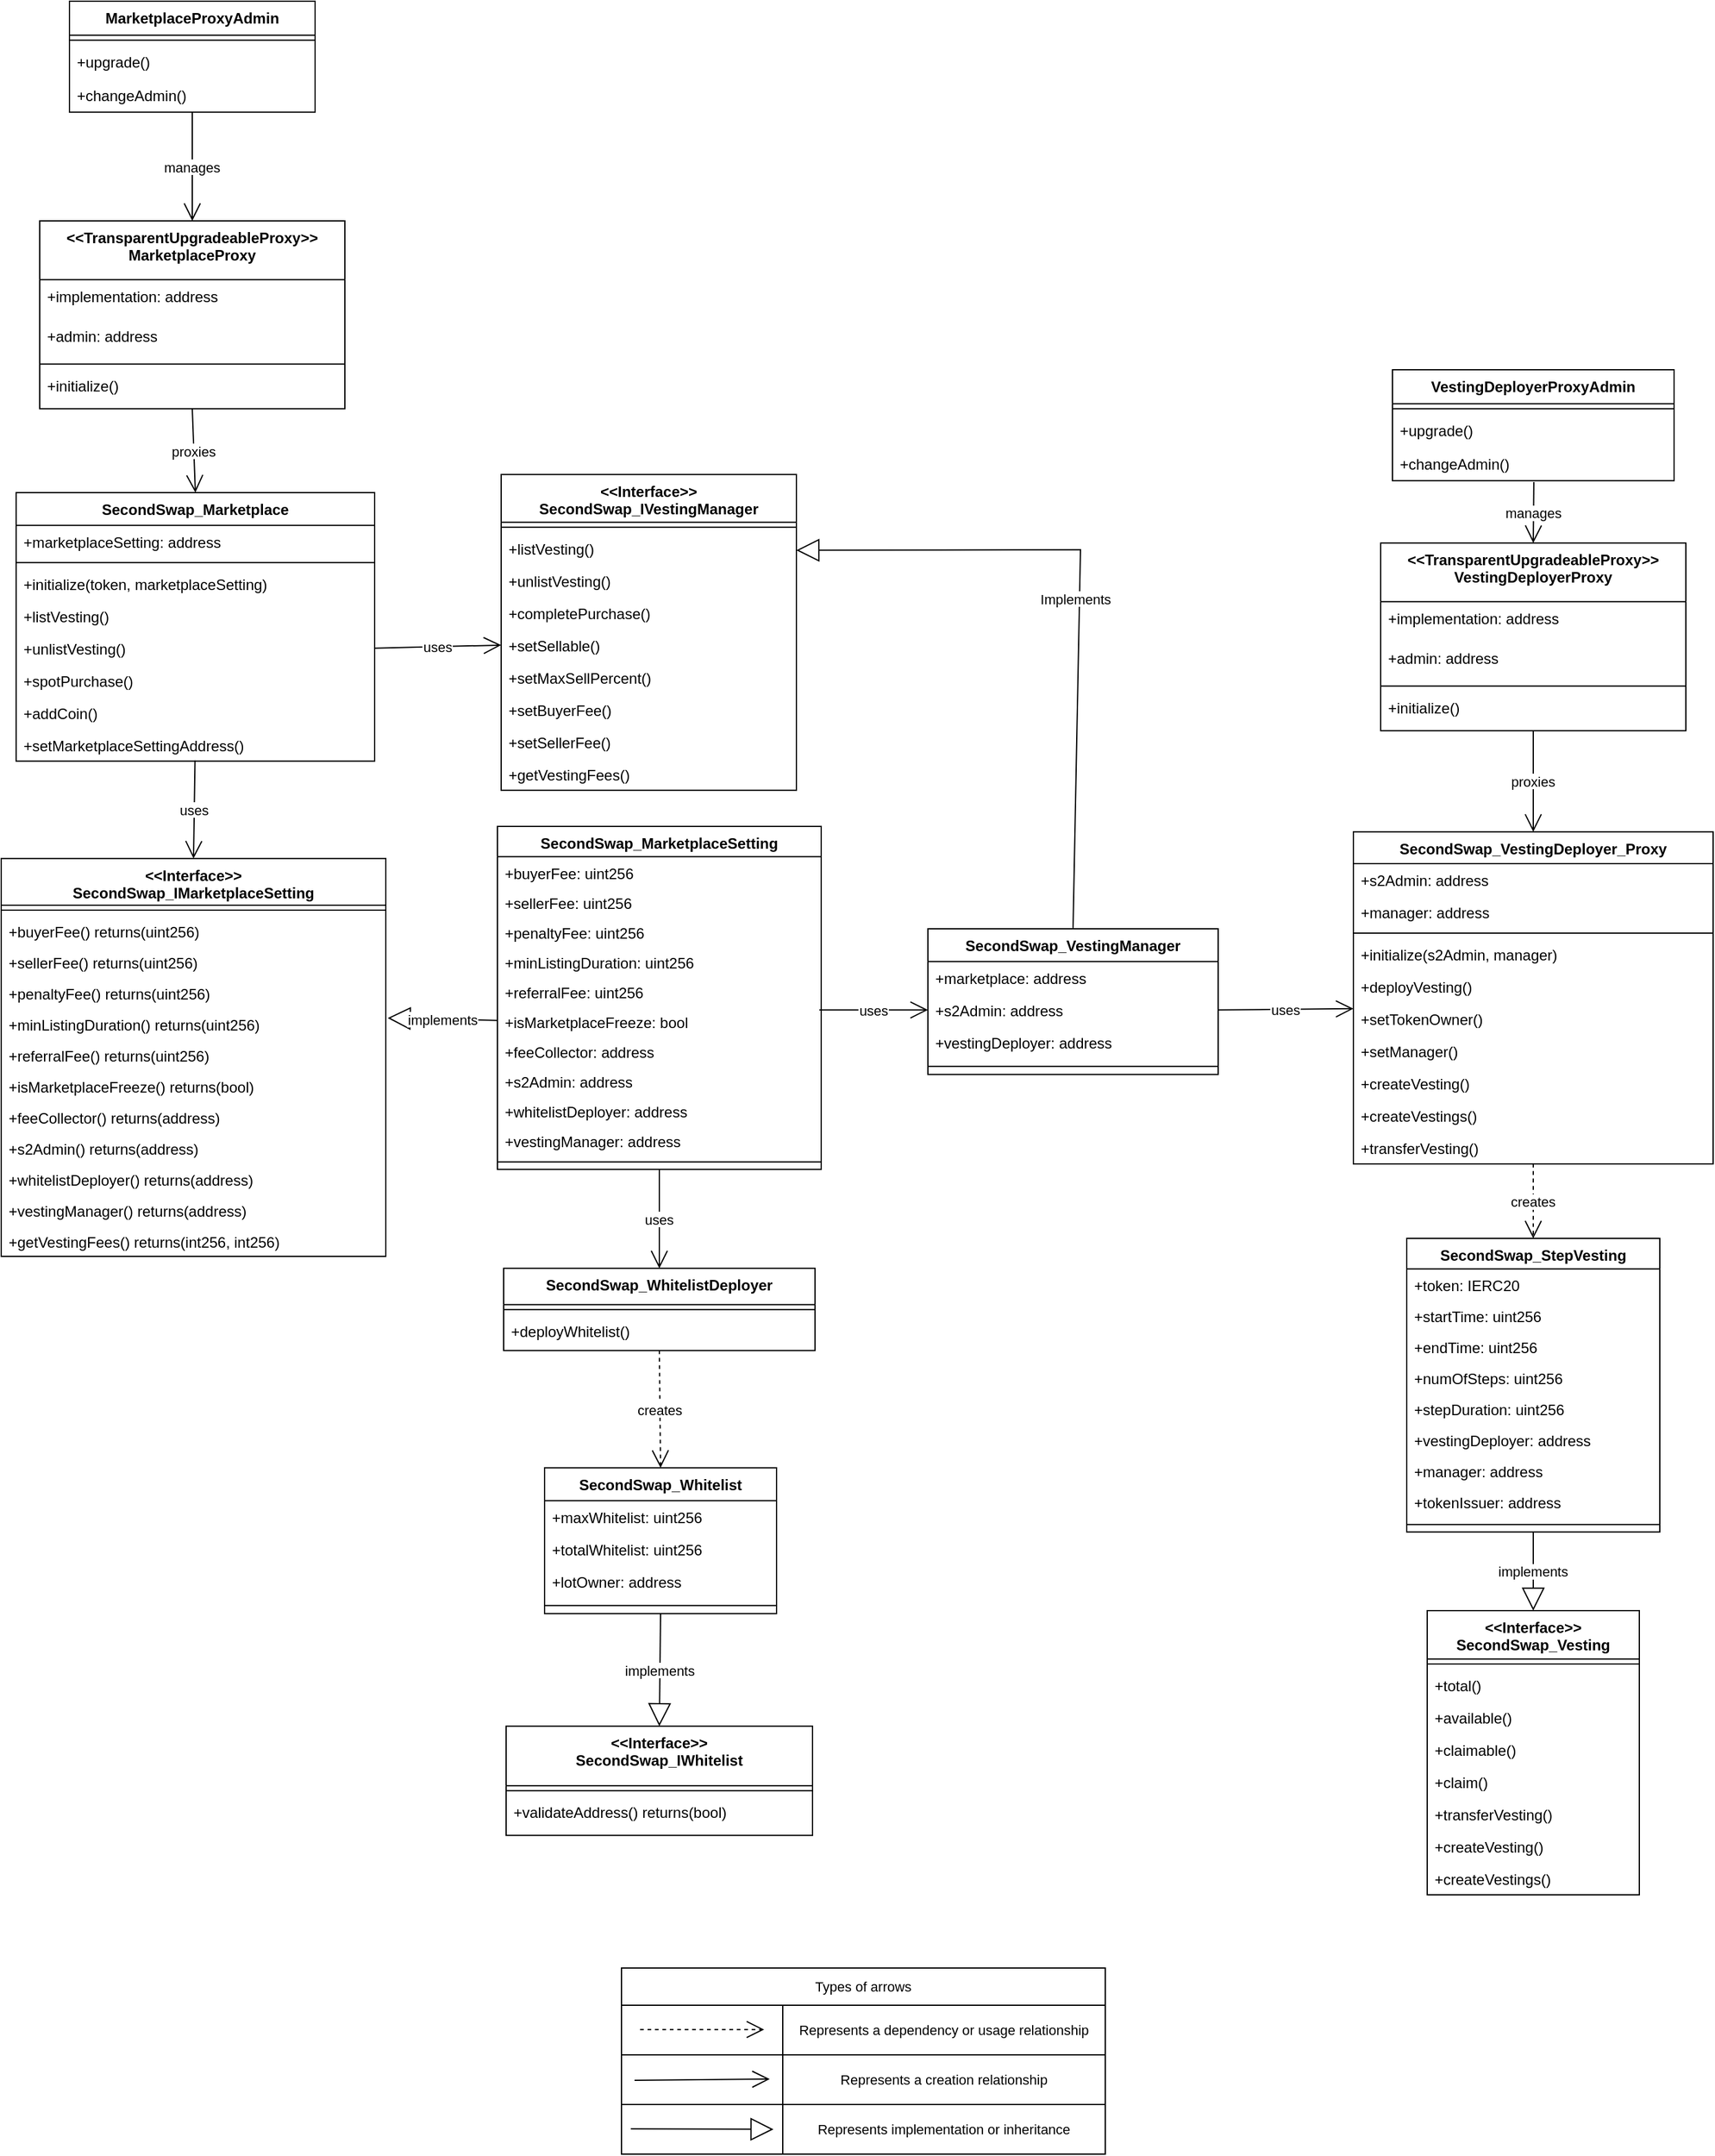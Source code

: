 <mxfile version="24.8.3">
  <diagram name="Page-1" id="XAakH0jSWxaZva3RbLLy">
    <mxGraphModel dx="1615" dy="-186" grid="1" gridSize="10" guides="1" tooltips="1" connect="1" arrows="1" fold="1" page="1" pageScale="1" pageWidth="850" pageHeight="1100" math="0" shadow="0">
      <root>
        <mxCell id="0" />
        <mxCell id="1" parent="0" />
        <mxCell id="z38opYbikgP4U8YEltA8-113" value="MarketplaceProxyAdmin" style="swimlane;fontStyle=1;align=center;verticalAlign=top;childLayout=stackLayout;horizontal=1;startSize=27.429;horizontalStack=0;resizeParent=1;resizeParentMax=0;resizeLast=0;collapsible=0;marginBottom=0;" vertex="1" parent="1">
          <mxGeometry x="185" y="1145" width="198" height="89.429" as="geometry" />
        </mxCell>
        <mxCell id="z38opYbikgP4U8YEltA8-114" style="line;strokeWidth=1;fillColor=none;align=left;verticalAlign=middle;spacingTop=-1;spacingLeft=3;spacingRight=3;rotatable=0;labelPosition=right;points=[];portConstraint=eastwest;strokeColor=inherit;" vertex="1" parent="z38opYbikgP4U8YEltA8-113">
          <mxGeometry y="27.429" width="198" height="8" as="geometry" />
        </mxCell>
        <mxCell id="z38opYbikgP4U8YEltA8-115" value="+upgrade()" style="text;strokeColor=none;fillColor=none;align=left;verticalAlign=top;spacingLeft=4;spacingRight=4;overflow=hidden;rotatable=0;points=[[0,0.5],[1,0.5]];portConstraint=eastwest;" vertex="1" parent="z38opYbikgP4U8YEltA8-113">
          <mxGeometry y="35.429" width="198" height="27" as="geometry" />
        </mxCell>
        <mxCell id="z38opYbikgP4U8YEltA8-116" value="+changeAdmin()" style="text;strokeColor=none;fillColor=none;align=left;verticalAlign=top;spacingLeft=4;spacingRight=4;overflow=hidden;rotatable=0;points=[[0,0.5],[1,0.5]];portConstraint=eastwest;" vertex="1" parent="z38opYbikgP4U8YEltA8-113">
          <mxGeometry y="62.429" width="198" height="27" as="geometry" />
        </mxCell>
        <mxCell id="z38opYbikgP4U8YEltA8-117" value="&lt;&lt;TransparentUpgradeableProxy&gt;&gt;&#xa;MarketplaceProxy" style="swimlane;fontStyle=1;align=center;verticalAlign=top;childLayout=stackLayout;horizontal=1;startSize=47.333;horizontalStack=0;resizeParent=1;resizeParentMax=0;resizeLast=0;collapsible=0;marginBottom=0;" vertex="1" parent="1">
          <mxGeometry x="161" y="1322" width="246" height="151.333" as="geometry" />
        </mxCell>
        <mxCell id="z38opYbikgP4U8YEltA8-118" value="+implementation: address" style="text;strokeColor=none;fillColor=none;align=left;verticalAlign=top;spacingLeft=4;spacingRight=4;overflow=hidden;rotatable=0;points=[[0,0.5],[1,0.5]];portConstraint=eastwest;" vertex="1" parent="z38opYbikgP4U8YEltA8-117">
          <mxGeometry y="47.333" width="246" height="32" as="geometry" />
        </mxCell>
        <mxCell id="z38opYbikgP4U8YEltA8-119" value="+admin: address" style="text;strokeColor=none;fillColor=none;align=left;verticalAlign=top;spacingLeft=4;spacingRight=4;overflow=hidden;rotatable=0;points=[[0,0.5],[1,0.5]];portConstraint=eastwest;" vertex="1" parent="z38opYbikgP4U8YEltA8-117">
          <mxGeometry y="79.333" width="246" height="32" as="geometry" />
        </mxCell>
        <mxCell id="z38opYbikgP4U8YEltA8-120" style="line;strokeWidth=1;fillColor=none;align=left;verticalAlign=middle;spacingTop=-1;spacingLeft=3;spacingRight=3;rotatable=0;labelPosition=right;points=[];portConstraint=eastwest;strokeColor=inherit;" vertex="1" parent="z38opYbikgP4U8YEltA8-117">
          <mxGeometry y="111.333" width="246" height="8" as="geometry" />
        </mxCell>
        <mxCell id="z38opYbikgP4U8YEltA8-121" value="+initialize()" style="text;strokeColor=none;fillColor=none;align=left;verticalAlign=top;spacingLeft=4;spacingRight=4;overflow=hidden;rotatable=0;points=[[0,0.5],[1,0.5]];portConstraint=eastwest;" vertex="1" parent="z38opYbikgP4U8YEltA8-117">
          <mxGeometry y="119.333" width="246" height="32" as="geometry" />
        </mxCell>
        <mxCell id="z38opYbikgP4U8YEltA8-122" value="VestingDeployerProxyAdmin" style="swimlane;fontStyle=1;align=center;verticalAlign=top;childLayout=stackLayout;horizontal=1;startSize=27.429;horizontalStack=0;resizeParent=1;resizeParentMax=0;resizeLast=0;collapsible=0;marginBottom=0;" vertex="1" parent="1">
          <mxGeometry x="1251.5" y="1442" width="227" height="89.429" as="geometry" />
        </mxCell>
        <mxCell id="z38opYbikgP4U8YEltA8-123" style="line;strokeWidth=1;fillColor=none;align=left;verticalAlign=middle;spacingTop=-1;spacingLeft=3;spacingRight=3;rotatable=0;labelPosition=right;points=[];portConstraint=eastwest;strokeColor=inherit;" vertex="1" parent="z38opYbikgP4U8YEltA8-122">
          <mxGeometry y="27.429" width="227" height="8" as="geometry" />
        </mxCell>
        <mxCell id="z38opYbikgP4U8YEltA8-124" value="+upgrade()" style="text;strokeColor=none;fillColor=none;align=left;verticalAlign=top;spacingLeft=4;spacingRight=4;overflow=hidden;rotatable=0;points=[[0,0.5],[1,0.5]];portConstraint=eastwest;" vertex="1" parent="z38opYbikgP4U8YEltA8-122">
          <mxGeometry y="35.429" width="227" height="27" as="geometry" />
        </mxCell>
        <mxCell id="z38opYbikgP4U8YEltA8-125" value="+changeAdmin()" style="text;strokeColor=none;fillColor=none;align=left;verticalAlign=top;spacingLeft=4;spacingRight=4;overflow=hidden;rotatable=0;points=[[0,0.5],[1,0.5]];portConstraint=eastwest;" vertex="1" parent="z38opYbikgP4U8YEltA8-122">
          <mxGeometry y="62.429" width="227" height="27" as="geometry" />
        </mxCell>
        <mxCell id="z38opYbikgP4U8YEltA8-126" value="&lt;&lt;TransparentUpgradeableProxy&gt;&gt;&#xa;VestingDeployerProxy" style="swimlane;fontStyle=1;align=center;verticalAlign=top;childLayout=stackLayout;horizontal=1;startSize=47.333;horizontalStack=0;resizeParent=1;resizeParentMax=0;resizeLast=0;collapsible=0;marginBottom=0;" vertex="1" parent="1">
          <mxGeometry x="1242" y="1581.57" width="246" height="151.333" as="geometry" />
        </mxCell>
        <mxCell id="z38opYbikgP4U8YEltA8-127" value="+implementation: address" style="text;strokeColor=none;fillColor=none;align=left;verticalAlign=top;spacingLeft=4;spacingRight=4;overflow=hidden;rotatable=0;points=[[0,0.5],[1,0.5]];portConstraint=eastwest;" vertex="1" parent="z38opYbikgP4U8YEltA8-126">
          <mxGeometry y="47.333" width="246" height="32" as="geometry" />
        </mxCell>
        <mxCell id="z38opYbikgP4U8YEltA8-128" value="+admin: address" style="text;strokeColor=none;fillColor=none;align=left;verticalAlign=top;spacingLeft=4;spacingRight=4;overflow=hidden;rotatable=0;points=[[0,0.5],[1,0.5]];portConstraint=eastwest;" vertex="1" parent="z38opYbikgP4U8YEltA8-126">
          <mxGeometry y="79.333" width="246" height="32" as="geometry" />
        </mxCell>
        <mxCell id="z38opYbikgP4U8YEltA8-129" style="line;strokeWidth=1;fillColor=none;align=left;verticalAlign=middle;spacingTop=-1;spacingLeft=3;spacingRight=3;rotatable=0;labelPosition=right;points=[];portConstraint=eastwest;strokeColor=inherit;" vertex="1" parent="z38opYbikgP4U8YEltA8-126">
          <mxGeometry y="111.333" width="246" height="8" as="geometry" />
        </mxCell>
        <mxCell id="z38opYbikgP4U8YEltA8-130" value="+initialize()" style="text;strokeColor=none;fillColor=none;align=left;verticalAlign=top;spacingLeft=4;spacingRight=4;overflow=hidden;rotatable=0;points=[[0,0.5],[1,0.5]];portConstraint=eastwest;" vertex="1" parent="z38opYbikgP4U8YEltA8-126">
          <mxGeometry y="119.333" width="246" height="32" as="geometry" />
        </mxCell>
        <mxCell id="z38opYbikgP4U8YEltA8-131" value="&lt;&lt;Interface&gt;&gt;&#xa;SecondSwap_IMarketplaceSetting" style="swimlane;fontStyle=1;align=center;verticalAlign=top;childLayout=stackLayout;horizontal=1;startSize=37.615;horizontalStack=0;resizeParent=1;resizeParentMax=0;resizeLast=0;collapsible=0;marginBottom=0;" vertex="1" parent="1">
          <mxGeometry x="130" y="1835.9" width="310" height="320.615" as="geometry" />
        </mxCell>
        <mxCell id="z38opYbikgP4U8YEltA8-132" style="line;strokeWidth=1;fillColor=none;align=left;verticalAlign=middle;spacingTop=-1;spacingLeft=3;spacingRight=3;rotatable=0;labelPosition=right;points=[];portConstraint=eastwest;strokeColor=inherit;" vertex="1" parent="z38opYbikgP4U8YEltA8-131">
          <mxGeometry y="37.615" width="310" height="8" as="geometry" />
        </mxCell>
        <mxCell id="z38opYbikgP4U8YEltA8-133" value="+buyerFee() returns(uint256)" style="text;strokeColor=none;fillColor=none;align=left;verticalAlign=top;spacingLeft=4;spacingRight=4;overflow=hidden;rotatable=0;points=[[0,0.5],[1,0.5]];portConstraint=eastwest;" vertex="1" parent="z38opYbikgP4U8YEltA8-131">
          <mxGeometry y="45.615" width="310" height="25" as="geometry" />
        </mxCell>
        <mxCell id="z38opYbikgP4U8YEltA8-134" value="+sellerFee() returns(uint256)" style="text;strokeColor=none;fillColor=none;align=left;verticalAlign=top;spacingLeft=4;spacingRight=4;overflow=hidden;rotatable=0;points=[[0,0.5],[1,0.5]];portConstraint=eastwest;" vertex="1" parent="z38opYbikgP4U8YEltA8-131">
          <mxGeometry y="70.615" width="310" height="25" as="geometry" />
        </mxCell>
        <mxCell id="z38opYbikgP4U8YEltA8-135" value="+penaltyFee() returns(uint256)" style="text;strokeColor=none;fillColor=none;align=left;verticalAlign=top;spacingLeft=4;spacingRight=4;overflow=hidden;rotatable=0;points=[[0,0.5],[1,0.5]];portConstraint=eastwest;" vertex="1" parent="z38opYbikgP4U8YEltA8-131">
          <mxGeometry y="95.615" width="310" height="25" as="geometry" />
        </mxCell>
        <mxCell id="z38opYbikgP4U8YEltA8-136" value="+minListingDuration() returns(uint256)" style="text;strokeColor=none;fillColor=none;align=left;verticalAlign=top;spacingLeft=4;spacingRight=4;overflow=hidden;rotatable=0;points=[[0,0.5],[1,0.5]];portConstraint=eastwest;" vertex="1" parent="z38opYbikgP4U8YEltA8-131">
          <mxGeometry y="120.615" width="310" height="25" as="geometry" />
        </mxCell>
        <mxCell id="z38opYbikgP4U8YEltA8-137" value="+referralFee() returns(uint256)" style="text;strokeColor=none;fillColor=none;align=left;verticalAlign=top;spacingLeft=4;spacingRight=4;overflow=hidden;rotatable=0;points=[[0,0.5],[1,0.5]];portConstraint=eastwest;" vertex="1" parent="z38opYbikgP4U8YEltA8-131">
          <mxGeometry y="145.615" width="310" height="25" as="geometry" />
        </mxCell>
        <mxCell id="z38opYbikgP4U8YEltA8-138" value="+isMarketplaceFreeze() returns(bool)" style="text;strokeColor=none;fillColor=none;align=left;verticalAlign=top;spacingLeft=4;spacingRight=4;overflow=hidden;rotatable=0;points=[[0,0.5],[1,0.5]];portConstraint=eastwest;" vertex="1" parent="z38opYbikgP4U8YEltA8-131">
          <mxGeometry y="170.615" width="310" height="25" as="geometry" />
        </mxCell>
        <mxCell id="z38opYbikgP4U8YEltA8-139" value="+feeCollector() returns(address)" style="text;strokeColor=none;fillColor=none;align=left;verticalAlign=top;spacingLeft=4;spacingRight=4;overflow=hidden;rotatable=0;points=[[0,0.5],[1,0.5]];portConstraint=eastwest;" vertex="1" parent="z38opYbikgP4U8YEltA8-131">
          <mxGeometry y="195.615" width="310" height="25" as="geometry" />
        </mxCell>
        <mxCell id="z38opYbikgP4U8YEltA8-140" value="+s2Admin() returns(address)" style="text;strokeColor=none;fillColor=none;align=left;verticalAlign=top;spacingLeft=4;spacingRight=4;overflow=hidden;rotatable=0;points=[[0,0.5],[1,0.5]];portConstraint=eastwest;" vertex="1" parent="z38opYbikgP4U8YEltA8-131">
          <mxGeometry y="220.615" width="310" height="25" as="geometry" />
        </mxCell>
        <mxCell id="z38opYbikgP4U8YEltA8-141" value="+whitelistDeployer() returns(address)" style="text;strokeColor=none;fillColor=none;align=left;verticalAlign=top;spacingLeft=4;spacingRight=4;overflow=hidden;rotatable=0;points=[[0,0.5],[1,0.5]];portConstraint=eastwest;" vertex="1" parent="z38opYbikgP4U8YEltA8-131">
          <mxGeometry y="245.615" width="310" height="25" as="geometry" />
        </mxCell>
        <mxCell id="z38opYbikgP4U8YEltA8-142" value="+vestingManager() returns(address)" style="text;strokeColor=none;fillColor=none;align=left;verticalAlign=top;spacingLeft=4;spacingRight=4;overflow=hidden;rotatable=0;points=[[0,0.5],[1,0.5]];portConstraint=eastwest;" vertex="1" parent="z38opYbikgP4U8YEltA8-131">
          <mxGeometry y="270.615" width="310" height="25" as="geometry" />
        </mxCell>
        <mxCell id="z38opYbikgP4U8YEltA8-143" value="+getVestingFees() returns(int256, int256)" style="text;strokeColor=none;fillColor=none;align=left;verticalAlign=top;spacingLeft=4;spacingRight=4;overflow=hidden;rotatable=0;points=[[0,0.5],[1,0.5]];portConstraint=eastwest;" vertex="1" parent="z38opYbikgP4U8YEltA8-131">
          <mxGeometry y="295.615" width="310" height="25" as="geometry" />
        </mxCell>
        <mxCell id="z38opYbikgP4U8YEltA8-144" value="&lt;&lt;Interface&gt;&gt;&#xa;SecondSwap_IVestingManager" style="swimlane;fontStyle=1;align=center;verticalAlign=top;childLayout=stackLayout;horizontal=1;startSize=38.55;horizontalStack=0;resizeParent=1;resizeParentMax=0;resizeLast=0;collapsible=0;marginBottom=0;" vertex="1" parent="1">
          <mxGeometry x="533" y="1526.35" width="238" height="254.55" as="geometry" />
        </mxCell>
        <mxCell id="z38opYbikgP4U8YEltA8-145" style="line;strokeWidth=1;fillColor=none;align=left;verticalAlign=middle;spacingTop=-1;spacingLeft=3;spacingRight=3;rotatable=0;labelPosition=right;points=[];portConstraint=eastwest;strokeColor=inherit;" vertex="1" parent="z38opYbikgP4U8YEltA8-144">
          <mxGeometry y="38.55" width="238" height="8" as="geometry" />
        </mxCell>
        <mxCell id="z38opYbikgP4U8YEltA8-146" value="+listVesting()" style="text;strokeColor=none;fillColor=none;align=left;verticalAlign=top;spacingLeft=4;spacingRight=4;overflow=hidden;rotatable=0;points=[[0,0.5],[1,0.5]];portConstraint=eastwest;" vertex="1" parent="z38opYbikgP4U8YEltA8-144">
          <mxGeometry y="46.55" width="238" height="26" as="geometry" />
        </mxCell>
        <mxCell id="z38opYbikgP4U8YEltA8-147" value="+unlistVesting()" style="text;strokeColor=none;fillColor=none;align=left;verticalAlign=top;spacingLeft=4;spacingRight=4;overflow=hidden;rotatable=0;points=[[0,0.5],[1,0.5]];portConstraint=eastwest;" vertex="1" parent="z38opYbikgP4U8YEltA8-144">
          <mxGeometry y="72.55" width="238" height="26" as="geometry" />
        </mxCell>
        <mxCell id="z38opYbikgP4U8YEltA8-148" value="+completePurchase()" style="text;strokeColor=none;fillColor=none;align=left;verticalAlign=top;spacingLeft=4;spacingRight=4;overflow=hidden;rotatable=0;points=[[0,0.5],[1,0.5]];portConstraint=eastwest;" vertex="1" parent="z38opYbikgP4U8YEltA8-144">
          <mxGeometry y="98.55" width="238" height="26" as="geometry" />
        </mxCell>
        <mxCell id="z38opYbikgP4U8YEltA8-149" value="+setSellable()" style="text;strokeColor=none;fillColor=none;align=left;verticalAlign=top;spacingLeft=4;spacingRight=4;overflow=hidden;rotatable=0;points=[[0,0.5],[1,0.5]];portConstraint=eastwest;" vertex="1" parent="z38opYbikgP4U8YEltA8-144">
          <mxGeometry y="124.55" width="238" height="26" as="geometry" />
        </mxCell>
        <mxCell id="z38opYbikgP4U8YEltA8-150" value="+setMaxSellPercent()" style="text;strokeColor=none;fillColor=none;align=left;verticalAlign=top;spacingLeft=4;spacingRight=4;overflow=hidden;rotatable=0;points=[[0,0.5],[1,0.5]];portConstraint=eastwest;" vertex="1" parent="z38opYbikgP4U8YEltA8-144">
          <mxGeometry y="150.55" width="238" height="26" as="geometry" />
        </mxCell>
        <mxCell id="z38opYbikgP4U8YEltA8-151" value="+setBuyerFee()" style="text;strokeColor=none;fillColor=none;align=left;verticalAlign=top;spacingLeft=4;spacingRight=4;overflow=hidden;rotatable=0;points=[[0,0.5],[1,0.5]];portConstraint=eastwest;" vertex="1" parent="z38opYbikgP4U8YEltA8-144">
          <mxGeometry y="176.55" width="238" height="26" as="geometry" />
        </mxCell>
        <mxCell id="z38opYbikgP4U8YEltA8-152" value="+setSellerFee()" style="text;strokeColor=none;fillColor=none;align=left;verticalAlign=top;spacingLeft=4;spacingRight=4;overflow=hidden;rotatable=0;points=[[0,0.5],[1,0.5]];portConstraint=eastwest;" vertex="1" parent="z38opYbikgP4U8YEltA8-144">
          <mxGeometry y="202.55" width="238" height="26" as="geometry" />
        </mxCell>
        <mxCell id="z38opYbikgP4U8YEltA8-153" value="+getVestingFees()" style="text;strokeColor=none;fillColor=none;align=left;verticalAlign=top;spacingLeft=4;spacingRight=4;overflow=hidden;rotatable=0;points=[[0,0.5],[1,0.5]];portConstraint=eastwest;" vertex="1" parent="z38opYbikgP4U8YEltA8-144">
          <mxGeometry y="228.55" width="238" height="26" as="geometry" />
        </mxCell>
        <mxCell id="z38opYbikgP4U8YEltA8-154" value="&lt;&lt;Interface&gt;&gt;&#xa;SecondSwap_IWhitelist" style="swimlane;fontStyle=1;align=center;verticalAlign=top;childLayout=stackLayout;horizontal=1;startSize=48;horizontalStack=0;resizeParent=1;resizeParentMax=0;resizeLast=0;collapsible=0;marginBottom=0;" vertex="1" parent="1">
          <mxGeometry x="537" y="2535.1" width="247" height="88" as="geometry" />
        </mxCell>
        <mxCell id="z38opYbikgP4U8YEltA8-155" style="line;strokeWidth=1;fillColor=none;align=left;verticalAlign=middle;spacingTop=-1;spacingLeft=3;spacingRight=3;rotatable=0;labelPosition=right;points=[];portConstraint=eastwest;strokeColor=inherit;" vertex="1" parent="z38opYbikgP4U8YEltA8-154">
          <mxGeometry y="48" width="247" height="8" as="geometry" />
        </mxCell>
        <mxCell id="z38opYbikgP4U8YEltA8-156" value="+validateAddress() returns(bool)" style="text;strokeColor=none;fillColor=none;align=left;verticalAlign=top;spacingLeft=4;spacingRight=4;overflow=hidden;rotatable=0;points=[[0,0.5],[1,0.5]];portConstraint=eastwest;" vertex="1" parent="z38opYbikgP4U8YEltA8-154">
          <mxGeometry y="56" width="247" height="32" as="geometry" />
        </mxCell>
        <mxCell id="z38opYbikgP4U8YEltA8-157" value="&lt;&lt;Interface&gt;&gt;&#xa;SecondSwap_Vesting" style="swimlane;fontStyle=1;align=center;verticalAlign=top;childLayout=stackLayout;horizontal=1;startSize=39;horizontalStack=0;resizeParent=1;resizeParentMax=0;resizeLast=0;collapsible=0;marginBottom=0;" vertex="1" parent="1">
          <mxGeometry x="1279.5" y="2442" width="171" height="229" as="geometry" />
        </mxCell>
        <mxCell id="z38opYbikgP4U8YEltA8-158" style="line;strokeWidth=1;fillColor=none;align=left;verticalAlign=middle;spacingTop=-1;spacingLeft=3;spacingRight=3;rotatable=0;labelPosition=right;points=[];portConstraint=eastwest;strokeColor=inherit;" vertex="1" parent="z38opYbikgP4U8YEltA8-157">
          <mxGeometry y="39" width="171" height="8" as="geometry" />
        </mxCell>
        <mxCell id="z38opYbikgP4U8YEltA8-159" value="+total()" style="text;strokeColor=none;fillColor=none;align=left;verticalAlign=top;spacingLeft=4;spacingRight=4;overflow=hidden;rotatable=0;points=[[0,0.5],[1,0.5]];portConstraint=eastwest;" vertex="1" parent="z38opYbikgP4U8YEltA8-157">
          <mxGeometry y="47" width="171" height="26" as="geometry" />
        </mxCell>
        <mxCell id="z38opYbikgP4U8YEltA8-160" value="+available()" style="text;strokeColor=none;fillColor=none;align=left;verticalAlign=top;spacingLeft=4;spacingRight=4;overflow=hidden;rotatable=0;points=[[0,0.5],[1,0.5]];portConstraint=eastwest;" vertex="1" parent="z38opYbikgP4U8YEltA8-157">
          <mxGeometry y="73" width="171" height="26" as="geometry" />
        </mxCell>
        <mxCell id="z38opYbikgP4U8YEltA8-161" value="+claimable()" style="text;strokeColor=none;fillColor=none;align=left;verticalAlign=top;spacingLeft=4;spacingRight=4;overflow=hidden;rotatable=0;points=[[0,0.5],[1,0.5]];portConstraint=eastwest;" vertex="1" parent="z38opYbikgP4U8YEltA8-157">
          <mxGeometry y="99" width="171" height="26" as="geometry" />
        </mxCell>
        <mxCell id="z38opYbikgP4U8YEltA8-162" value="+claim()" style="text;strokeColor=none;fillColor=none;align=left;verticalAlign=top;spacingLeft=4;spacingRight=4;overflow=hidden;rotatable=0;points=[[0,0.5],[1,0.5]];portConstraint=eastwest;" vertex="1" parent="z38opYbikgP4U8YEltA8-157">
          <mxGeometry y="125" width="171" height="26" as="geometry" />
        </mxCell>
        <mxCell id="z38opYbikgP4U8YEltA8-163" value="+transferVesting()" style="text;strokeColor=none;fillColor=none;align=left;verticalAlign=top;spacingLeft=4;spacingRight=4;overflow=hidden;rotatable=0;points=[[0,0.5],[1,0.5]];portConstraint=eastwest;" vertex="1" parent="z38opYbikgP4U8YEltA8-157">
          <mxGeometry y="151" width="171" height="26" as="geometry" />
        </mxCell>
        <mxCell id="z38opYbikgP4U8YEltA8-164" value="+createVesting()" style="text;strokeColor=none;fillColor=none;align=left;verticalAlign=top;spacingLeft=4;spacingRight=4;overflow=hidden;rotatable=0;points=[[0,0.5],[1,0.5]];portConstraint=eastwest;" vertex="1" parent="z38opYbikgP4U8YEltA8-157">
          <mxGeometry y="177" width="171" height="26" as="geometry" />
        </mxCell>
        <mxCell id="z38opYbikgP4U8YEltA8-165" value="+createVestings()" style="text;strokeColor=none;fillColor=none;align=left;verticalAlign=top;spacingLeft=4;spacingRight=4;overflow=hidden;rotatable=0;points=[[0,0.5],[1,0.5]];portConstraint=eastwest;" vertex="1" parent="z38opYbikgP4U8YEltA8-157">
          <mxGeometry y="203" width="171" height="26" as="geometry" />
        </mxCell>
        <mxCell id="z38opYbikgP4U8YEltA8-166" value="SecondSwap_Marketplace" style="swimlane;fontStyle=1;align=center;verticalAlign=top;childLayout=stackLayout;horizontal=1;startSize=26.375;horizontalStack=0;resizeParent=1;resizeParentMax=0;resizeLast=0;collapsible=0;marginBottom=0;" vertex="1" parent="1">
          <mxGeometry x="142" y="1541" width="289" height="216.375" as="geometry" />
        </mxCell>
        <mxCell id="z38opYbikgP4U8YEltA8-167" value="+marketplaceSetting: address" style="text;strokeColor=none;fillColor=none;align=left;verticalAlign=top;spacingLeft=4;spacingRight=4;overflow=hidden;rotatable=0;points=[[0,0.5],[1,0.5]];portConstraint=eastwest;" vertex="1" parent="z38opYbikgP4U8YEltA8-166">
          <mxGeometry y="26.375" width="289" height="26" as="geometry" />
        </mxCell>
        <mxCell id="z38opYbikgP4U8YEltA8-168" style="line;strokeWidth=1;fillColor=none;align=left;verticalAlign=middle;spacingTop=-1;spacingLeft=3;spacingRight=3;rotatable=0;labelPosition=right;points=[];portConstraint=eastwest;strokeColor=inherit;" vertex="1" parent="z38opYbikgP4U8YEltA8-166">
          <mxGeometry y="52.375" width="289" height="8" as="geometry" />
        </mxCell>
        <mxCell id="z38opYbikgP4U8YEltA8-169" value="+initialize(token, marketplaceSetting)" style="text;strokeColor=none;fillColor=none;align=left;verticalAlign=top;spacingLeft=4;spacingRight=4;overflow=hidden;rotatable=0;points=[[0,0.5],[1,0.5]];portConstraint=eastwest;" vertex="1" parent="z38opYbikgP4U8YEltA8-166">
          <mxGeometry y="60.375" width="289" height="26" as="geometry" />
        </mxCell>
        <mxCell id="z38opYbikgP4U8YEltA8-170" value="+listVesting()" style="text;strokeColor=none;fillColor=none;align=left;verticalAlign=top;spacingLeft=4;spacingRight=4;overflow=hidden;rotatable=0;points=[[0,0.5],[1,0.5]];portConstraint=eastwest;" vertex="1" parent="z38opYbikgP4U8YEltA8-166">
          <mxGeometry y="86.375" width="289" height="26" as="geometry" />
        </mxCell>
        <mxCell id="z38opYbikgP4U8YEltA8-171" value="+unlistVesting()" style="text;strokeColor=none;fillColor=none;align=left;verticalAlign=top;spacingLeft=4;spacingRight=4;overflow=hidden;rotatable=0;points=[[0,0.5],[1,0.5]];portConstraint=eastwest;" vertex="1" parent="z38opYbikgP4U8YEltA8-166">
          <mxGeometry y="112.375" width="289" height="26" as="geometry" />
        </mxCell>
        <mxCell id="z38opYbikgP4U8YEltA8-172" value="+spotPurchase()" style="text;strokeColor=none;fillColor=none;align=left;verticalAlign=top;spacingLeft=4;spacingRight=4;overflow=hidden;rotatable=0;points=[[0,0.5],[1,0.5]];portConstraint=eastwest;" vertex="1" parent="z38opYbikgP4U8YEltA8-166">
          <mxGeometry y="138.375" width="289" height="26" as="geometry" />
        </mxCell>
        <mxCell id="z38opYbikgP4U8YEltA8-173" value="+addCoin()" style="text;strokeColor=none;fillColor=none;align=left;verticalAlign=top;spacingLeft=4;spacingRight=4;overflow=hidden;rotatable=0;points=[[0,0.5],[1,0.5]];portConstraint=eastwest;" vertex="1" parent="z38opYbikgP4U8YEltA8-166">
          <mxGeometry y="164.375" width="289" height="26" as="geometry" />
        </mxCell>
        <mxCell id="z38opYbikgP4U8YEltA8-174" value="+setMarketplaceSettingAddress()" style="text;strokeColor=none;fillColor=none;align=left;verticalAlign=top;spacingLeft=4;spacingRight=4;overflow=hidden;rotatable=0;points=[[0,0.5],[1,0.5]];portConstraint=eastwest;" vertex="1" parent="z38opYbikgP4U8YEltA8-166">
          <mxGeometry y="190.375" width="289" height="26" as="geometry" />
        </mxCell>
        <mxCell id="z38opYbikgP4U8YEltA8-175" value="SecondSwap_VestingDeployer_Proxy" style="swimlane;fontStyle=1;align=center;verticalAlign=top;childLayout=stackLayout;horizontal=1;startSize=25.7;horizontalStack=0;resizeParent=1;resizeParentMax=0;resizeLast=0;collapsible=0;marginBottom=0;" vertex="1" parent="1">
          <mxGeometry x="1220" y="1814.32" width="290" height="267.7" as="geometry" />
        </mxCell>
        <mxCell id="z38opYbikgP4U8YEltA8-176" value="+s2Admin: address" style="text;strokeColor=none;fillColor=none;align=left;verticalAlign=top;spacingLeft=4;spacingRight=4;overflow=hidden;rotatable=0;points=[[0,0.5],[1,0.5]];portConstraint=eastwest;" vertex="1" parent="z38opYbikgP4U8YEltA8-175">
          <mxGeometry y="25.7" width="290" height="26" as="geometry" />
        </mxCell>
        <mxCell id="z38opYbikgP4U8YEltA8-177" value="+manager: address" style="text;strokeColor=none;fillColor=none;align=left;verticalAlign=top;spacingLeft=4;spacingRight=4;overflow=hidden;rotatable=0;points=[[0,0.5],[1,0.5]];portConstraint=eastwest;" vertex="1" parent="z38opYbikgP4U8YEltA8-175">
          <mxGeometry y="51.7" width="290" height="26" as="geometry" />
        </mxCell>
        <mxCell id="z38opYbikgP4U8YEltA8-178" style="line;strokeWidth=1;fillColor=none;align=left;verticalAlign=middle;spacingTop=-1;spacingLeft=3;spacingRight=3;rotatable=0;labelPosition=right;points=[];portConstraint=eastwest;strokeColor=inherit;" vertex="1" parent="z38opYbikgP4U8YEltA8-175">
          <mxGeometry y="77.7" width="290" height="8" as="geometry" />
        </mxCell>
        <mxCell id="z38opYbikgP4U8YEltA8-179" value="+initialize(s2Admin, manager)" style="text;strokeColor=none;fillColor=none;align=left;verticalAlign=top;spacingLeft=4;spacingRight=4;overflow=hidden;rotatable=0;points=[[0,0.5],[1,0.5]];portConstraint=eastwest;" vertex="1" parent="z38opYbikgP4U8YEltA8-175">
          <mxGeometry y="85.7" width="290" height="26" as="geometry" />
        </mxCell>
        <mxCell id="z38opYbikgP4U8YEltA8-180" value="+deployVesting()" style="text;strokeColor=none;fillColor=none;align=left;verticalAlign=top;spacingLeft=4;spacingRight=4;overflow=hidden;rotatable=0;points=[[0,0.5],[1,0.5]];portConstraint=eastwest;" vertex="1" parent="z38opYbikgP4U8YEltA8-175">
          <mxGeometry y="111.7" width="290" height="26" as="geometry" />
        </mxCell>
        <mxCell id="z38opYbikgP4U8YEltA8-181" value="+setTokenOwner()" style="text;strokeColor=none;fillColor=none;align=left;verticalAlign=top;spacingLeft=4;spacingRight=4;overflow=hidden;rotatable=0;points=[[0,0.5],[1,0.5]];portConstraint=eastwest;" vertex="1" parent="z38opYbikgP4U8YEltA8-175">
          <mxGeometry y="137.7" width="290" height="26" as="geometry" />
        </mxCell>
        <mxCell id="z38opYbikgP4U8YEltA8-182" value="+setManager()" style="text;strokeColor=none;fillColor=none;align=left;verticalAlign=top;spacingLeft=4;spacingRight=4;overflow=hidden;rotatable=0;points=[[0,0.5],[1,0.5]];portConstraint=eastwest;" vertex="1" parent="z38opYbikgP4U8YEltA8-175">
          <mxGeometry y="163.7" width="290" height="26" as="geometry" />
        </mxCell>
        <mxCell id="z38opYbikgP4U8YEltA8-183" value="+createVesting()" style="text;strokeColor=none;fillColor=none;align=left;verticalAlign=top;spacingLeft=4;spacingRight=4;overflow=hidden;rotatable=0;points=[[0,0.5],[1,0.5]];portConstraint=eastwest;" vertex="1" parent="z38opYbikgP4U8YEltA8-175">
          <mxGeometry y="189.7" width="290" height="26" as="geometry" />
        </mxCell>
        <mxCell id="z38opYbikgP4U8YEltA8-184" value="+createVestings()" style="text;strokeColor=none;fillColor=none;align=left;verticalAlign=top;spacingLeft=4;spacingRight=4;overflow=hidden;rotatable=0;points=[[0,0.5],[1,0.5]];portConstraint=eastwest;" vertex="1" parent="z38opYbikgP4U8YEltA8-175">
          <mxGeometry y="215.7" width="290" height="26" as="geometry" />
        </mxCell>
        <mxCell id="z38opYbikgP4U8YEltA8-185" value="+transferVesting()" style="text;strokeColor=none;fillColor=none;align=left;verticalAlign=top;spacingLeft=4;spacingRight=4;overflow=hidden;rotatable=0;points=[[0,0.5],[1,0.5]];portConstraint=eastwest;" vertex="1" parent="z38opYbikgP4U8YEltA8-175">
          <mxGeometry y="241.7" width="290" height="26" as="geometry" />
        </mxCell>
        <mxCell id="z38opYbikgP4U8YEltA8-186" value="SecondSwap_MarketplaceSetting" style="swimlane;fontStyle=1;align=center;verticalAlign=top;childLayout=stackLayout;horizontal=1;startSize=24.348;horizontalStack=0;resizeParent=1;resizeParentMax=0;resizeLast=0;collapsible=0;marginBottom=0;" vertex="1" parent="1">
          <mxGeometry x="530" y="1810" width="261" height="276.348" as="geometry" />
        </mxCell>
        <mxCell id="z38opYbikgP4U8YEltA8-187" value="+buyerFee: uint256" style="text;strokeColor=none;fillColor=none;align=left;verticalAlign=top;spacingLeft=4;spacingRight=4;overflow=hidden;rotatable=0;points=[[0,0.5],[1,0.5]];portConstraint=eastwest;" vertex="1" parent="z38opYbikgP4U8YEltA8-186">
          <mxGeometry y="24.348" width="261" height="24" as="geometry" />
        </mxCell>
        <mxCell id="z38opYbikgP4U8YEltA8-188" value="+sellerFee: uint256" style="text;strokeColor=none;fillColor=none;align=left;verticalAlign=top;spacingLeft=4;spacingRight=4;overflow=hidden;rotatable=0;points=[[0,0.5],[1,0.5]];portConstraint=eastwest;" vertex="1" parent="z38opYbikgP4U8YEltA8-186">
          <mxGeometry y="48.348" width="261" height="24" as="geometry" />
        </mxCell>
        <mxCell id="z38opYbikgP4U8YEltA8-189" value="+penaltyFee: uint256" style="text;strokeColor=none;fillColor=none;align=left;verticalAlign=top;spacingLeft=4;spacingRight=4;overflow=hidden;rotatable=0;points=[[0,0.5],[1,0.5]];portConstraint=eastwest;" vertex="1" parent="z38opYbikgP4U8YEltA8-186">
          <mxGeometry y="72.348" width="261" height="24" as="geometry" />
        </mxCell>
        <mxCell id="z38opYbikgP4U8YEltA8-190" value="+minListingDuration: uint256" style="text;strokeColor=none;fillColor=none;align=left;verticalAlign=top;spacingLeft=4;spacingRight=4;overflow=hidden;rotatable=0;points=[[0,0.5],[1,0.5]];portConstraint=eastwest;" vertex="1" parent="z38opYbikgP4U8YEltA8-186">
          <mxGeometry y="96.348" width="261" height="24" as="geometry" />
        </mxCell>
        <mxCell id="z38opYbikgP4U8YEltA8-191" value="+referralFee: uint256" style="text;strokeColor=none;fillColor=none;align=left;verticalAlign=top;spacingLeft=4;spacingRight=4;overflow=hidden;rotatable=0;points=[[0,0.5],[1,0.5]];portConstraint=eastwest;" vertex="1" parent="z38opYbikgP4U8YEltA8-186">
          <mxGeometry y="120.348" width="261" height="24" as="geometry" />
        </mxCell>
        <mxCell id="z38opYbikgP4U8YEltA8-192" value="+isMarketplaceFreeze: bool" style="text;strokeColor=none;fillColor=none;align=left;verticalAlign=top;spacingLeft=4;spacingRight=4;overflow=hidden;rotatable=0;points=[[0,0.5],[1,0.5]];portConstraint=eastwest;" vertex="1" parent="z38opYbikgP4U8YEltA8-186">
          <mxGeometry y="144.348" width="261" height="24" as="geometry" />
        </mxCell>
        <mxCell id="z38opYbikgP4U8YEltA8-193" value="+feeCollector: address" style="text;strokeColor=none;fillColor=none;align=left;verticalAlign=top;spacingLeft=4;spacingRight=4;overflow=hidden;rotatable=0;points=[[0,0.5],[1,0.5]];portConstraint=eastwest;" vertex="1" parent="z38opYbikgP4U8YEltA8-186">
          <mxGeometry y="168.348" width="261" height="24" as="geometry" />
        </mxCell>
        <mxCell id="z38opYbikgP4U8YEltA8-194" value="+s2Admin: address" style="text;strokeColor=none;fillColor=none;align=left;verticalAlign=top;spacingLeft=4;spacingRight=4;overflow=hidden;rotatable=0;points=[[0,0.5],[1,0.5]];portConstraint=eastwest;" vertex="1" parent="z38opYbikgP4U8YEltA8-186">
          <mxGeometry y="192.348" width="261" height="24" as="geometry" />
        </mxCell>
        <mxCell id="z38opYbikgP4U8YEltA8-195" value="+whitelistDeployer: address" style="text;strokeColor=none;fillColor=none;align=left;verticalAlign=top;spacingLeft=4;spacingRight=4;overflow=hidden;rotatable=0;points=[[0,0.5],[1,0.5]];portConstraint=eastwest;" vertex="1" parent="z38opYbikgP4U8YEltA8-186">
          <mxGeometry y="216.348" width="261" height="24" as="geometry" />
        </mxCell>
        <mxCell id="z38opYbikgP4U8YEltA8-196" value="+vestingManager: address" style="text;strokeColor=none;fillColor=none;align=left;verticalAlign=top;spacingLeft=4;spacingRight=4;overflow=hidden;rotatable=0;points=[[0,0.5],[1,0.5]];portConstraint=eastwest;" vertex="1" parent="z38opYbikgP4U8YEltA8-186">
          <mxGeometry y="240.348" width="261" height="24" as="geometry" />
        </mxCell>
        <mxCell id="z38opYbikgP4U8YEltA8-197" style="line;strokeWidth=1;fillColor=none;align=left;verticalAlign=middle;spacingTop=-1;spacingLeft=3;spacingRight=3;rotatable=0;labelPosition=right;points=[];portConstraint=eastwest;strokeColor=inherit;" vertex="1" parent="z38opYbikgP4U8YEltA8-186">
          <mxGeometry y="264.348" width="261" height="12" as="geometry" />
        </mxCell>
        <mxCell id="z38opYbikgP4U8YEltA8-198" value="SecondSwap_VestingManager" style="swimlane;fontStyle=1;align=center;verticalAlign=top;childLayout=stackLayout;horizontal=1;startSize=26.444;horizontalStack=0;resizeParent=1;resizeParentMax=0;resizeLast=0;collapsible=0;marginBottom=0;" vertex="1" parent="1">
          <mxGeometry x="877" y="1892.45" width="234" height="117.444" as="geometry" />
        </mxCell>
        <mxCell id="z38opYbikgP4U8YEltA8-199" value="+marketplace: address" style="text;strokeColor=none;fillColor=none;align=left;verticalAlign=top;spacingLeft=4;spacingRight=4;overflow=hidden;rotatable=0;points=[[0,0.5],[1,0.5]];portConstraint=eastwest;" vertex="1" parent="z38opYbikgP4U8YEltA8-198">
          <mxGeometry y="26.444" width="234" height="26" as="geometry" />
        </mxCell>
        <mxCell id="z38opYbikgP4U8YEltA8-200" value="+s2Admin: address" style="text;strokeColor=none;fillColor=none;align=left;verticalAlign=top;spacingLeft=4;spacingRight=4;overflow=hidden;rotatable=0;points=[[0,0.5],[1,0.5]];portConstraint=eastwest;" vertex="1" parent="z38opYbikgP4U8YEltA8-198">
          <mxGeometry y="52.444" width="234" height="26" as="geometry" />
        </mxCell>
        <mxCell id="z38opYbikgP4U8YEltA8-201" value="+vestingDeployer: address" style="text;strokeColor=none;fillColor=none;align=left;verticalAlign=top;spacingLeft=4;spacingRight=4;overflow=hidden;rotatable=0;points=[[0,0.5],[1,0.5]];portConstraint=eastwest;" vertex="1" parent="z38opYbikgP4U8YEltA8-198">
          <mxGeometry y="78.444" width="234" height="26" as="geometry" />
        </mxCell>
        <mxCell id="z38opYbikgP4U8YEltA8-202" style="line;strokeWidth=1;fillColor=none;align=left;verticalAlign=middle;spacingTop=-1;spacingLeft=3;spacingRight=3;rotatable=0;labelPosition=right;points=[];portConstraint=eastwest;strokeColor=inherit;" vertex="1" parent="z38opYbikgP4U8YEltA8-198">
          <mxGeometry y="104.444" width="234" height="13" as="geometry" />
        </mxCell>
        <mxCell id="z38opYbikgP4U8YEltA8-203" value="SecondSwap_WhitelistDeployer" style="swimlane;fontStyle=1;align=center;verticalAlign=top;childLayout=stackLayout;horizontal=1;startSize=29.2;horizontalStack=0;resizeParent=1;resizeParentMax=0;resizeLast=0;collapsible=0;marginBottom=0;" vertex="1" parent="1">
          <mxGeometry x="535" y="2166.13" width="251" height="66.2" as="geometry" />
        </mxCell>
        <mxCell id="z38opYbikgP4U8YEltA8-204" style="line;strokeWidth=1;fillColor=none;align=left;verticalAlign=middle;spacingTop=-1;spacingLeft=3;spacingRight=3;rotatable=0;labelPosition=right;points=[];portConstraint=eastwest;strokeColor=inherit;" vertex="1" parent="z38opYbikgP4U8YEltA8-203">
          <mxGeometry y="29.2" width="251" height="8" as="geometry" />
        </mxCell>
        <mxCell id="z38opYbikgP4U8YEltA8-205" value="+deployWhitelist()" style="text;strokeColor=none;fillColor=none;align=left;verticalAlign=top;spacingLeft=4;spacingRight=4;overflow=hidden;rotatable=0;points=[[0,0.5],[1,0.5]];portConstraint=eastwest;" vertex="1" parent="z38opYbikgP4U8YEltA8-203">
          <mxGeometry y="37.2" width="251" height="29" as="geometry" />
        </mxCell>
        <mxCell id="z38opYbikgP4U8YEltA8-206" value="SecondSwap_Whitelist" style="swimlane;fontStyle=1;align=center;verticalAlign=top;childLayout=stackLayout;horizontal=1;startSize=26.444;horizontalStack=0;resizeParent=1;resizeParentMax=0;resizeLast=0;collapsible=0;marginBottom=0;" vertex="1" parent="1">
          <mxGeometry x="568" y="2326.9" width="187" height="117.444" as="geometry" />
        </mxCell>
        <mxCell id="z38opYbikgP4U8YEltA8-207" value="+maxWhitelist: uint256" style="text;strokeColor=none;fillColor=none;align=left;verticalAlign=top;spacingLeft=4;spacingRight=4;overflow=hidden;rotatable=0;points=[[0,0.5],[1,0.5]];portConstraint=eastwest;" vertex="1" parent="z38opYbikgP4U8YEltA8-206">
          <mxGeometry y="26.444" width="187" height="26" as="geometry" />
        </mxCell>
        <mxCell id="z38opYbikgP4U8YEltA8-208" value="+totalWhitelist: uint256" style="text;strokeColor=none;fillColor=none;align=left;verticalAlign=top;spacingLeft=4;spacingRight=4;overflow=hidden;rotatable=0;points=[[0,0.5],[1,0.5]];portConstraint=eastwest;" vertex="1" parent="z38opYbikgP4U8YEltA8-206">
          <mxGeometry y="52.444" width="187" height="26" as="geometry" />
        </mxCell>
        <mxCell id="z38opYbikgP4U8YEltA8-209" value="+lotOwner: address" style="text;strokeColor=none;fillColor=none;align=left;verticalAlign=top;spacingLeft=4;spacingRight=4;overflow=hidden;rotatable=0;points=[[0,0.5],[1,0.5]];portConstraint=eastwest;" vertex="1" parent="z38opYbikgP4U8YEltA8-206">
          <mxGeometry y="78.444" width="187" height="26" as="geometry" />
        </mxCell>
        <mxCell id="z38opYbikgP4U8YEltA8-210" style="line;strokeWidth=1;fillColor=none;align=left;verticalAlign=middle;spacingTop=-1;spacingLeft=3;spacingRight=3;rotatable=0;labelPosition=right;points=[];portConstraint=eastwest;strokeColor=inherit;" vertex="1" parent="z38opYbikgP4U8YEltA8-206">
          <mxGeometry y="104.444" width="187" height="13" as="geometry" />
        </mxCell>
        <mxCell id="z38opYbikgP4U8YEltA8-211" value="SecondSwap_StepVesting" style="swimlane;fontStyle=1;align=center;verticalAlign=top;childLayout=stackLayout;horizontal=1;startSize=24.632;horizontalStack=0;resizeParent=1;resizeParentMax=0;resizeLast=0;collapsible=0;marginBottom=0;" vertex="1" parent="1">
          <mxGeometry x="1263" y="2142" width="204" height="236.632" as="geometry" />
        </mxCell>
        <mxCell id="z38opYbikgP4U8YEltA8-212" value="+token: IERC20" style="text;strokeColor=none;fillColor=none;align=left;verticalAlign=top;spacingLeft=4;spacingRight=4;overflow=hidden;rotatable=0;points=[[0,0.5],[1,0.5]];portConstraint=eastwest;" vertex="1" parent="z38opYbikgP4U8YEltA8-211">
          <mxGeometry y="24.632" width="204" height="25" as="geometry" />
        </mxCell>
        <mxCell id="z38opYbikgP4U8YEltA8-213" value="+startTime: uint256" style="text;strokeColor=none;fillColor=none;align=left;verticalAlign=top;spacingLeft=4;spacingRight=4;overflow=hidden;rotatable=0;points=[[0,0.5],[1,0.5]];portConstraint=eastwest;" vertex="1" parent="z38opYbikgP4U8YEltA8-211">
          <mxGeometry y="49.632" width="204" height="25" as="geometry" />
        </mxCell>
        <mxCell id="z38opYbikgP4U8YEltA8-214" value="+endTime: uint256" style="text;strokeColor=none;fillColor=none;align=left;verticalAlign=top;spacingLeft=4;spacingRight=4;overflow=hidden;rotatable=0;points=[[0,0.5],[1,0.5]];portConstraint=eastwest;" vertex="1" parent="z38opYbikgP4U8YEltA8-211">
          <mxGeometry y="74.632" width="204" height="25" as="geometry" />
        </mxCell>
        <mxCell id="z38opYbikgP4U8YEltA8-215" value="+numOfSteps: uint256" style="text;strokeColor=none;fillColor=none;align=left;verticalAlign=top;spacingLeft=4;spacingRight=4;overflow=hidden;rotatable=0;points=[[0,0.5],[1,0.5]];portConstraint=eastwest;" vertex="1" parent="z38opYbikgP4U8YEltA8-211">
          <mxGeometry y="99.632" width="204" height="25" as="geometry" />
        </mxCell>
        <mxCell id="z38opYbikgP4U8YEltA8-216" value="+stepDuration: uint256" style="text;strokeColor=none;fillColor=none;align=left;verticalAlign=top;spacingLeft=4;spacingRight=4;overflow=hidden;rotatable=0;points=[[0,0.5],[1,0.5]];portConstraint=eastwest;" vertex="1" parent="z38opYbikgP4U8YEltA8-211">
          <mxGeometry y="124.632" width="204" height="25" as="geometry" />
        </mxCell>
        <mxCell id="z38opYbikgP4U8YEltA8-217" value="+vestingDeployer: address" style="text;strokeColor=none;fillColor=none;align=left;verticalAlign=top;spacingLeft=4;spacingRight=4;overflow=hidden;rotatable=0;points=[[0,0.5],[1,0.5]];portConstraint=eastwest;" vertex="1" parent="z38opYbikgP4U8YEltA8-211">
          <mxGeometry y="149.632" width="204" height="25" as="geometry" />
        </mxCell>
        <mxCell id="z38opYbikgP4U8YEltA8-218" value="+manager: address" style="text;strokeColor=none;fillColor=none;align=left;verticalAlign=top;spacingLeft=4;spacingRight=4;overflow=hidden;rotatable=0;points=[[0,0.5],[1,0.5]];portConstraint=eastwest;" vertex="1" parent="z38opYbikgP4U8YEltA8-211">
          <mxGeometry y="174.632" width="204" height="25" as="geometry" />
        </mxCell>
        <mxCell id="z38opYbikgP4U8YEltA8-219" value="+tokenIssuer: address" style="text;strokeColor=none;fillColor=none;align=left;verticalAlign=top;spacingLeft=4;spacingRight=4;overflow=hidden;rotatable=0;points=[[0,0.5],[1,0.5]];portConstraint=eastwest;" vertex="1" parent="z38opYbikgP4U8YEltA8-211">
          <mxGeometry y="199.632" width="204" height="25" as="geometry" />
        </mxCell>
        <mxCell id="z38opYbikgP4U8YEltA8-220" style="line;strokeWidth=1;fillColor=none;align=left;verticalAlign=middle;spacingTop=-1;spacingLeft=3;spacingRight=3;rotatable=0;labelPosition=right;points=[];portConstraint=eastwest;strokeColor=inherit;" vertex="1" parent="z38opYbikgP4U8YEltA8-211">
          <mxGeometry y="224.632" width="204" height="12" as="geometry" />
        </mxCell>
        <mxCell id="z38opYbikgP4U8YEltA8-221" value="manages" style="curved=1;startArrow=none;endArrow=open;endSize=12;exitX=0.5;exitY=1;entryX=0.5;entryY=0;rounded=0;" edge="1" parent="1" source="z38opYbikgP4U8YEltA8-113" target="z38opYbikgP4U8YEltA8-117">
          <mxGeometry relative="1" as="geometry">
            <Array as="points" />
          </mxGeometry>
        </mxCell>
        <mxCell id="z38opYbikgP4U8YEltA8-222" value="proxies" style="curved=1;startArrow=none;endArrow=open;endSize=12;exitX=0.5;exitY=1;entryX=0.5;entryY=0;rounded=0;" edge="1" parent="1" source="z38opYbikgP4U8YEltA8-117" target="z38opYbikgP4U8YEltA8-166">
          <mxGeometry relative="1" as="geometry">
            <Array as="points" />
          </mxGeometry>
        </mxCell>
        <mxCell id="z38opYbikgP4U8YEltA8-223" value="manages" style="curved=1;startArrow=none;endArrow=open;endSize=12;exitX=0.502;exitY=1.04;entryX=0.5;entryY=0;rounded=0;entryDx=0;entryDy=0;exitDx=0;exitDy=0;exitPerimeter=0;" edge="1" parent="1" source="z38opYbikgP4U8YEltA8-125" target="z38opYbikgP4U8YEltA8-126">
          <mxGeometry relative="1" as="geometry">
            <Array as="points" />
          </mxGeometry>
        </mxCell>
        <mxCell id="z38opYbikgP4U8YEltA8-224" value="proxies" style="curved=0;startArrow=none;endArrow=open;endSize=12;entryX=0.5;entryY=0;rounded=0;entryDx=0;entryDy=0;" edge="1" parent="1" source="z38opYbikgP4U8YEltA8-130" target="z38opYbikgP4U8YEltA8-175">
          <mxGeometry relative="1" as="geometry">
            <Array as="points" />
          </mxGeometry>
        </mxCell>
        <mxCell id="z38opYbikgP4U8YEltA8-225" value="implements" style="curved=0;startArrow=none;endArrow=block;endSize=16;endFill=0;entryX=1.005;entryY=0.317;rounded=0;entryDx=0;entryDy=0;entryPerimeter=0;exitX=0;exitY=0.5;exitDx=0;exitDy=0;" edge="1" parent="1" source="z38opYbikgP4U8YEltA8-192" target="z38opYbikgP4U8YEltA8-136">
          <mxGeometry relative="1" as="geometry">
            <Array as="points" />
            <mxPoint x="480" y="1916.9" as="sourcePoint" />
          </mxGeometry>
        </mxCell>
        <mxCell id="z38opYbikgP4U8YEltA8-226" value="Implements" style="curved=0;startArrow=none;endArrow=block;endSize=16;endFill=0;exitX=0.5;exitY=0;entryX=1;entryY=0.24;rounded=0;exitDx=0;exitDy=0;" edge="1" parent="1" source="z38opYbikgP4U8YEltA8-198" target="z38opYbikgP4U8YEltA8-144">
          <mxGeometry x="-0.005" y="3" relative="1" as="geometry">
            <Array as="points">
              <mxPoint x="1000" y="1587" />
            </Array>
            <mxPoint as="offset" />
          </mxGeometry>
        </mxCell>
        <mxCell id="z38opYbikgP4U8YEltA8-227" value="implements" style="curved=1;startArrow=none;endArrow=block;endSize=16;endFill=0;exitX=0.5;exitY=1;entryX=0.5;entryY=0;rounded=0;" edge="1" parent="1" source="z38opYbikgP4U8YEltA8-206" target="z38opYbikgP4U8YEltA8-154">
          <mxGeometry relative="1" as="geometry">
            <Array as="points" />
          </mxGeometry>
        </mxCell>
        <mxCell id="z38opYbikgP4U8YEltA8-228" value="implements" style="curved=1;startArrow=none;endArrow=block;endSize=16;endFill=0;exitX=0.5;exitY=1;entryX=0.5;entryY=0;rounded=0;" edge="1" parent="1" source="z38opYbikgP4U8YEltA8-211" target="z38opYbikgP4U8YEltA8-157">
          <mxGeometry relative="1" as="geometry">
            <Array as="points" />
          </mxGeometry>
        </mxCell>
        <mxCell id="z38opYbikgP4U8YEltA8-229" value="uses" style="curved=0;startArrow=none;endArrow=open;endSize=12;exitX=0.499;exitY=0.981;entryX=0.5;entryY=0;rounded=0;entryDx=0;entryDy=0;exitDx=0;exitDy=0;exitPerimeter=0;" edge="1" parent="1" source="z38opYbikgP4U8YEltA8-174" target="z38opYbikgP4U8YEltA8-131">
          <mxGeometry relative="1" as="geometry">
            <Array as="points" />
          </mxGeometry>
        </mxCell>
        <mxCell id="z38opYbikgP4U8YEltA8-230" value="uses" style="curved=0;startArrow=none;endArrow=open;endSize=12;exitX=1;exitY=0.5;entryX=0;entryY=0.5;rounded=0;exitDx=0;exitDy=0;entryDx=0;entryDy=0;" edge="1" parent="1" source="z38opYbikgP4U8YEltA8-171" target="z38opYbikgP4U8YEltA8-149">
          <mxGeometry relative="1" as="geometry">
            <Array as="points" />
          </mxGeometry>
        </mxCell>
        <mxCell id="z38opYbikgP4U8YEltA8-231" value="uses" style="curved=1;startArrow=none;endArrow=open;endSize=12;exitX=0.994;exitY=0.148;entryX=0;entryY=0.5;rounded=0;exitDx=0;exitDy=0;exitPerimeter=0;entryDx=0;entryDy=0;" edge="1" parent="1" source="z38opYbikgP4U8YEltA8-192" target="z38opYbikgP4U8YEltA8-200">
          <mxGeometry relative="1" as="geometry">
            <Array as="points" />
          </mxGeometry>
        </mxCell>
        <mxCell id="z38opYbikgP4U8YEltA8-232" value="uses" style="curved=0;startArrow=none;endArrow=open;endSize=12;exitX=0.5;exitY=1;entryX=0.5;entryY=0;rounded=0;exitDx=0;exitDy=0;" edge="1" parent="1" source="z38opYbikgP4U8YEltA8-186" target="z38opYbikgP4U8YEltA8-203">
          <mxGeometry relative="1" as="geometry">
            <Array as="points" />
          </mxGeometry>
        </mxCell>
        <mxCell id="z38opYbikgP4U8YEltA8-233" value="uses" style="curved=0;startArrow=none;endArrow=open;endSize=12;exitX=1;exitY=0.5;entryX=0;entryY=0.188;rounded=0;exitDx=0;exitDy=0;entryDx=0;entryDy=0;entryPerimeter=0;" edge="1" parent="1" source="z38opYbikgP4U8YEltA8-200" target="z38opYbikgP4U8YEltA8-181">
          <mxGeometry relative="1" as="geometry">
            <Array as="points" />
          </mxGeometry>
        </mxCell>
        <mxCell id="z38opYbikgP4U8YEltA8-234" value="creates" style="curved=1;dashed=1;startArrow=none;endArrow=open;endSize=12;exitX=0.5;exitY=1;entryX=0.5;entryY=0;rounded=0;" edge="1" parent="1" source="z38opYbikgP4U8YEltA8-175" target="z38opYbikgP4U8YEltA8-211">
          <mxGeometry relative="1" as="geometry">
            <Array as="points" />
          </mxGeometry>
        </mxCell>
        <mxCell id="z38opYbikgP4U8YEltA8-235" value="creates" style="curved=1;dashed=1;startArrow=none;endArrow=open;endSize=12;exitX=0.5;exitY=1;entryX=0.5;entryY=0;rounded=0;" edge="1" parent="1" source="z38opYbikgP4U8YEltA8-203" target="z38opYbikgP4U8YEltA8-206">
          <mxGeometry relative="1" as="geometry">
            <Array as="points" />
          </mxGeometry>
        </mxCell>
        <mxCell id="z38opYbikgP4U8YEltA8-242" value="" style="swimlane;startSize=0;fontFamily=Helvetica;fontSize=11;fontColor=default;labelBackgroundColor=default;" vertex="1" parent="1">
          <mxGeometry x="630" y="2730" width="390" height="150" as="geometry" />
        </mxCell>
        <mxCell id="z38opYbikgP4U8YEltA8-243" value="Types of arrows" style="rounded=0;whiteSpace=wrap;html=1;fontFamily=Helvetica;fontSize=11;fontColor=default;labelBackgroundColor=default;" vertex="1" parent="z38opYbikgP4U8YEltA8-242">
          <mxGeometry width="390" height="30" as="geometry" />
        </mxCell>
        <mxCell id="z38opYbikgP4U8YEltA8-244" value="" style="rounded=0;whiteSpace=wrap;html=1;fontFamily=Helvetica;fontSize=11;fontColor=default;labelBackgroundColor=default;" vertex="1" parent="z38opYbikgP4U8YEltA8-242">
          <mxGeometry y="30" width="130" height="40" as="geometry" />
        </mxCell>
        <mxCell id="z38opYbikgP4U8YEltA8-239" value="" style="curved=1;dashed=1;startArrow=none;endArrow=open;endSize=12;exitX=0.5;exitY=1;rounded=0;" edge="1" parent="z38opYbikgP4U8YEltA8-242">
          <mxGeometry relative="1" as="geometry">
            <Array as="points" />
            <mxPoint x="15" y="49.6" as="sourcePoint" />
            <mxPoint x="115" y="49.6" as="targetPoint" />
          </mxGeometry>
        </mxCell>
        <mxCell id="z38opYbikgP4U8YEltA8-246" value="Represents a dependency or usage relationship" style="rounded=0;whiteSpace=wrap;html=1;fontFamily=Helvetica;fontSize=11;fontColor=default;labelBackgroundColor=default;" vertex="1" parent="z38opYbikgP4U8YEltA8-242">
          <mxGeometry x="130" y="30" width="260" height="40" as="geometry" />
        </mxCell>
        <mxCell id="z38opYbikgP4U8YEltA8-248" value="Represents a creation relationship" style="rounded=0;whiteSpace=wrap;html=1;fontFamily=Helvetica;fontSize=11;fontColor=default;labelBackgroundColor=default;" vertex="1" parent="z38opYbikgP4U8YEltA8-242">
          <mxGeometry x="130" y="70" width="260" height="40" as="geometry" />
        </mxCell>
        <mxCell id="z38opYbikgP4U8YEltA8-249" value="" style="rounded=0;whiteSpace=wrap;html=1;fontFamily=Helvetica;fontSize=11;fontColor=default;labelBackgroundColor=default;" vertex="1" parent="z38opYbikgP4U8YEltA8-242">
          <mxGeometry y="70" width="130" height="40" as="geometry" />
        </mxCell>
        <mxCell id="z38opYbikgP4U8YEltA8-240" value="" style="curved=0;startArrow=none;endArrow=open;endSize=12;exitX=1;exitY=0.5;entryX=0;entryY=0.188;rounded=0;exitDx=0;exitDy=0;entryDx=0;entryDy=0;entryPerimeter=0;" edge="1" parent="z38opYbikgP4U8YEltA8-242">
          <mxGeometry relative="1" as="geometry">
            <Array as="points" />
            <mxPoint x="10.5" y="90.5" as="sourcePoint" />
            <mxPoint x="119.5" y="89.5" as="targetPoint" />
          </mxGeometry>
        </mxCell>
        <mxCell id="z38opYbikgP4U8YEltA8-250" value="Represents implementation or inheritance" style="rounded=0;whiteSpace=wrap;html=1;fontFamily=Helvetica;fontSize=11;fontColor=default;labelBackgroundColor=default;" vertex="1" parent="z38opYbikgP4U8YEltA8-242">
          <mxGeometry x="130" y="110" width="260" height="40" as="geometry" />
        </mxCell>
        <mxCell id="z38opYbikgP4U8YEltA8-251" value="" style="rounded=0;whiteSpace=wrap;html=1;fontFamily=Helvetica;fontSize=11;fontColor=default;labelBackgroundColor=default;" vertex="1" parent="z38opYbikgP4U8YEltA8-242">
          <mxGeometry y="110" width="130" height="40" as="geometry" />
        </mxCell>
        <mxCell id="z38opYbikgP4U8YEltA8-241" value="" style="curved=1;startArrow=none;endArrow=block;endSize=16;endFill=0;exitX=0.5;exitY=1;rounded=0;" edge="1" parent="z38opYbikgP4U8YEltA8-242">
          <mxGeometry relative="1" as="geometry">
            <Array as="points" />
            <mxPoint x="7.5" y="129.6" as="sourcePoint" />
            <mxPoint x="122.5" y="130" as="targetPoint" />
          </mxGeometry>
        </mxCell>
      </root>
    </mxGraphModel>
  </diagram>
</mxfile>
